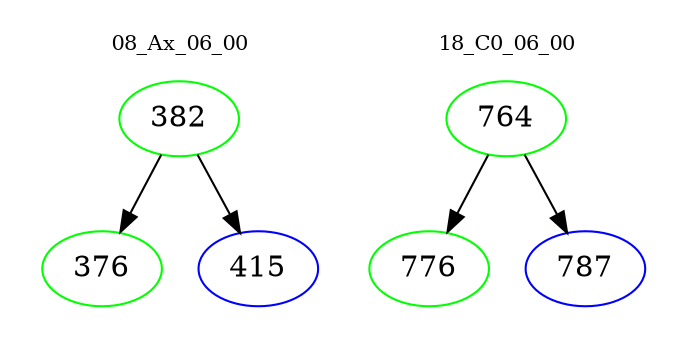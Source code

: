 digraph{
subgraph cluster_0 {
color = white
label = "08_Ax_06_00";
fontsize=10;
T0_382 [label="382", color="green"]
T0_382 -> T0_376 [color="black"]
T0_376 [label="376", color="green"]
T0_382 -> T0_415 [color="black"]
T0_415 [label="415", color="blue"]
}
subgraph cluster_1 {
color = white
label = "18_C0_06_00";
fontsize=10;
T1_764 [label="764", color="green"]
T1_764 -> T1_776 [color="black"]
T1_776 [label="776", color="green"]
T1_764 -> T1_787 [color="black"]
T1_787 [label="787", color="blue"]
}
}
